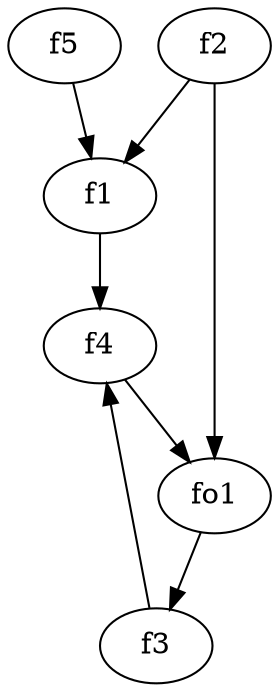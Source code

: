 strict digraph  {
f1;
f2;
f3;
f4;
f5;
fo1;
f1 -> f4  [weight=2];
f2 -> fo1  [weight=2];
f2 -> f1  [weight=2];
f3 -> f4  [weight=2];
f4 -> fo1  [weight=2];
f5 -> f1  [weight=2];
fo1 -> f3  [weight=2];
}
